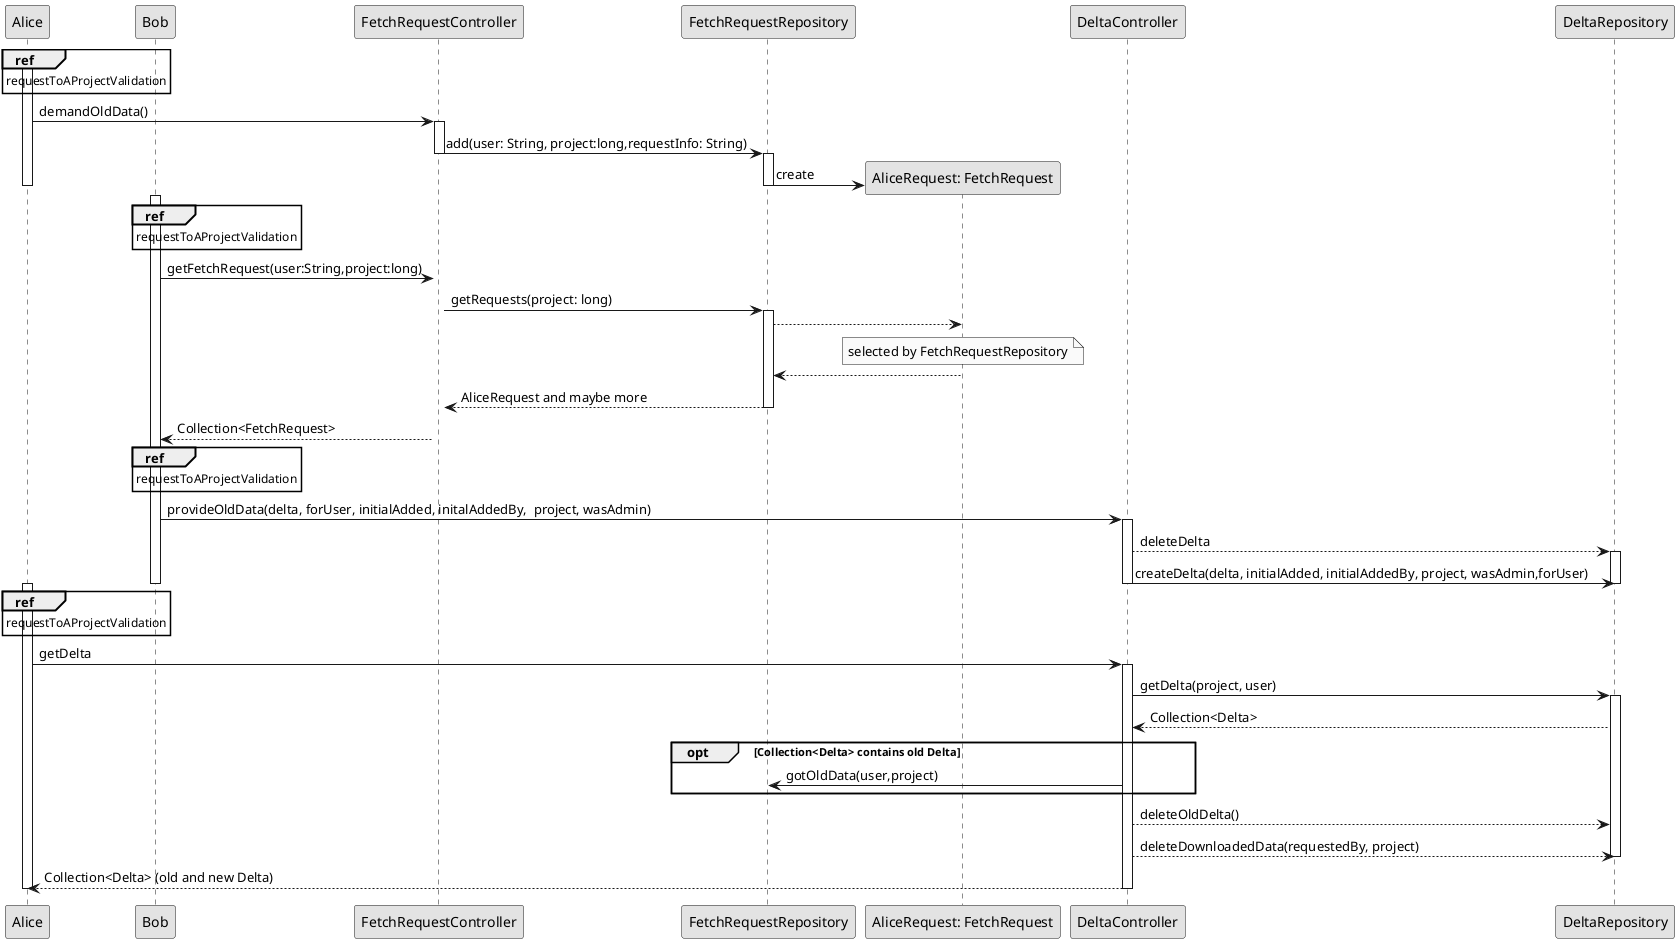 @startuml
'https://plantuml.com/sequence-diagram
skinparam monochrome true
skinparam shadowing false
skinparam genericDisplay old
skinparam classAttributeIconSize 0
hide circle
participant Alice
participant Bob

activate Alice

ref over Alice: requestToAProjectValidation
Alice -> FetchRequestController: demandOldData()
activate FetchRequestController
FetchRequestController -> FetchRequestRepository : add(user: String, project:long,requestInfo: String)
deactivate FetchRequestController
activate FetchRequestRepository
FetchRequestRepository -> "AliceRequest: FetchRequest" as AliceRequest **: create
deactivate FetchRequestController
deactivate FetchRequestRepository
deactivate Alice

activate Bob
ref over Bob: requestToAProjectValidation
Bob -> FetchRequestController: getFetchRequest(user:String,project:long)
activate FetchRequestController
FetchRequestController -> FetchRequestRepository:getRequests(project: long)
activate FetchRequestRepository
FetchRequestRepository --> AliceRequest
note over AliceRequest: selected by FetchRequestRepository
AliceRequest --> FetchRequestRepository
FetchRequestRepository --> FetchRequestController: AliceRequest and maybe more
deactivate FetchRequestRepository
FetchRequestController -->Bob: Collection<FetchRequest>

ref over Bob: requestToAProjectValidation
Bob -> DeltaController: provideOldData(delta, forUser, initialAdded, initalAddedBy,  project, wasAdmin)
activate DeltaController
DeltaController --> DeltaRepository: deleteDelta
activate DeltaRepository
DeltaController -> DeltaRepository: createDelta(delta, initialAdded, initialAddedBy, project, wasAdmin,forUser)
deactivate DeltaRepository
deactivate DeltaController
deactivate Bob

activate Alice
ref over Alice: requestToAProjectValidation
Alice -> DeltaController: getDelta
activate DeltaController
DeltaController ->DeltaRepository: getDelta(project, user)
activate DeltaRepository
DeltaRepository --> DeltaController: Collection<Delta>
opt Collection<Delta> contains old Delta
DeltaController -> FetchRequestRepository:gotOldData(user,project)
end opt
DeltaController --> DeltaRepository: deleteOldDelta()
DeltaController --> DeltaRepository: deleteDownloadedData(requestedBy, project)
deactivate DeltaRepository
DeltaController --> Alice: Collection<Delta> (old and new Delta)
deactivate DeltaController
deactivate Alice



@enduml
